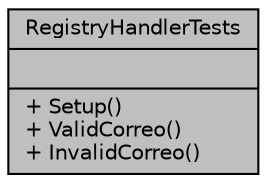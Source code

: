 digraph "RegistryHandlerTests"
{
 // INTERACTIVE_SVG=YES
 // LATEX_PDF_SIZE
  edge [fontname="Helvetica",fontsize="10",labelfontname="Helvetica",labelfontsize="10"];
  node [fontname="Helvetica",fontsize="10",shape=record];
  Node1 [label="{RegistryHandlerTests\n||+ Setup()\l+ ValidCorreo()\l+ InvalidCorreo()\l}",height=0.2,width=0.4,color="black", fillcolor="grey75", style="filled", fontcolor="black",tooltip="Tests de la clase RegistryHandler"];
}
